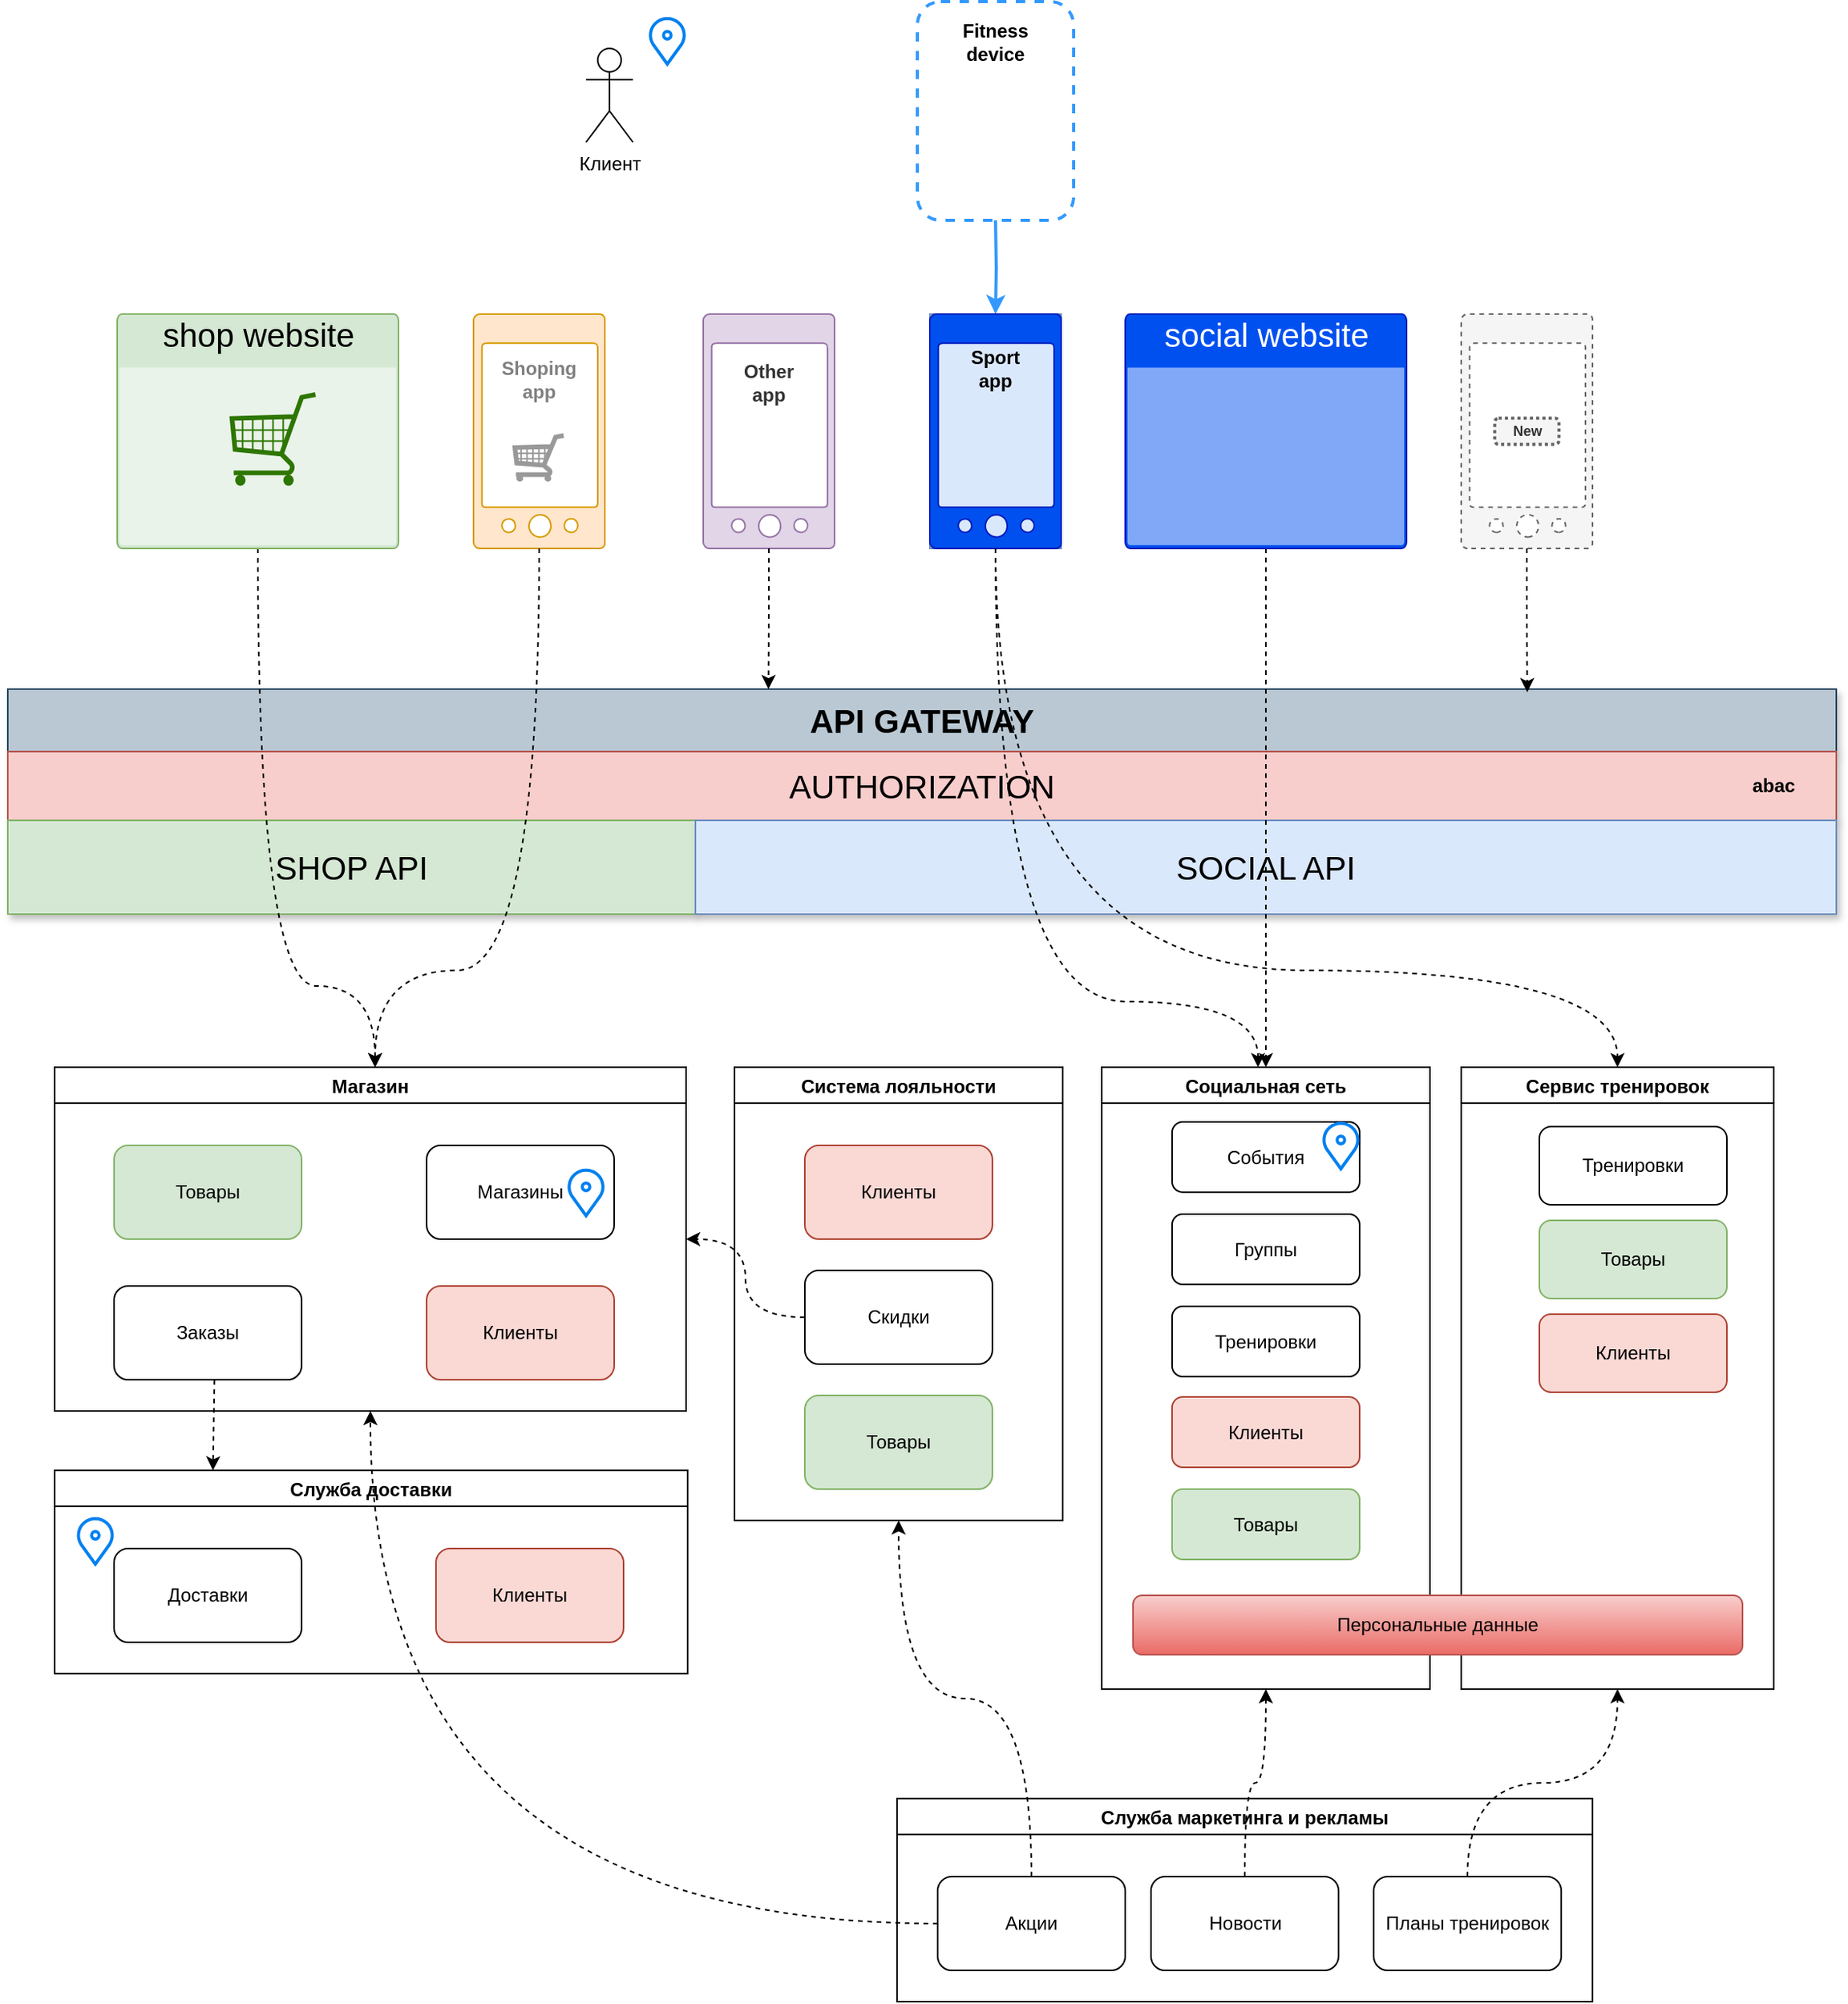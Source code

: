 <mxfile version="18.1.3" type="device"><diagram id="km2aPzKarYsjGaObqw-g" name="Page-1"><mxGraphModel dx="2370" dy="2439" grid="1" gridSize="10" guides="1" tooltips="1" connect="1" arrows="1" fold="1" page="1" pageScale="1" pageWidth="827" pageHeight="1169" math="0" shadow="0"><root><mxCell id="0"/><mxCell id="1" parent="0"/><mxCell id="oQaF1wmxW7hchd_J3lQQ-11" value="API GATEWAY" style="rounded=0;whiteSpace=wrap;html=1;fontSize=21;strokeWidth=1;fontStyle=1;fillColor=#bac8d3;strokeColor=#23445d;glass=0;shadow=1;" parent="1" vertex="1"><mxGeometry x="690" y="-720" width="1170" height="40" as="geometry"/></mxCell><mxCell id="KIQbv79X5-GWZ7YYnx-G-45" value="AUTHORIZATION" style="rounded=0;whiteSpace=wrap;html=1;shadow=1;glass=0;sketch=0;fontSize=21;strokeColor=#b85450;fillColor=#f8cecc;" parent="1" vertex="1"><mxGeometry x="690" y="-680" width="1170" height="44" as="geometry"/></mxCell><mxCell id="KIQbv79X5-GWZ7YYnx-G-48" value="SHOP API" style="rounded=0;whiteSpace=wrap;html=1;shadow=1;glass=0;sketch=0;fontSize=21;strokeColor=#82b366;fillColor=#d5e8d4;" parent="1" vertex="1"><mxGeometry x="690" y="-636" width="440" height="60" as="geometry"/></mxCell><mxCell id="KIQbv79X5-GWZ7YYnx-G-49" value="SOCIAL API" style="rounded=0;whiteSpace=wrap;html=1;shadow=1;glass=0;sketch=0;fontSize=21;strokeColor=#6c8ebf;fillColor=#dae8fc;" parent="1" vertex="1"><mxGeometry x="1130" y="-636" width="730" height="60" as="geometry"/></mxCell><mxCell id="oQaF1wmxW7hchd_J3lQQ-5" style="edgeStyle=orthogonalEdgeStyle;rounded=0;orthogonalLoop=1;jettySize=auto;html=1;fontColor=none;strokeWidth=2;strokeColor=#3399FF;" parent="1" target="oQaF1wmxW7hchd_J3lQQ-18" edge="1"><mxGeometry relative="1" as="geometry"><mxPoint x="1322" y="-1020" as="sourcePoint"/><mxPoint x="1321" y="-960" as="targetPoint"/></mxGeometry></mxCell><mxCell id="oQaF1wmxW7hchd_J3lQQ-6" value="" style="group;strokeColor=#3399FF;dashed=1;rounded=1;glass=0;sketch=0;perimeterSpacing=6;strokeWidth=2;" parent="1" vertex="1" connectable="0"><mxGeometry x="1272" y="-1160" width="100" height="140" as="geometry"/></mxCell><mxCell id="oQaF1wmxW7hchd_J3lQQ-7" value="&#10;&#10;&lt;span style=&quot;color: rgb(0, 0, 0); font-family: helvetica; font-size: 12px; font-style: normal; font-weight: 400; letter-spacing: normal; text-align: center; text-indent: 0px; text-transform: none; word-spacing: 0px; background-color: rgb(255, 255, 255); display: inline; float: none;&quot;&gt;Fitness device&lt;/span&gt;&#10;&#10;" style="shape=image;html=1;verticalAlign=top;verticalLabelPosition=bottom;labelBackgroundColor=#ffffff;imageAspect=0;aspect=fixed;image=https://cdn1.iconfinder.com/data/icons/dompicon-glyph-fitness-diet/256/fitband-sport-watch-fitness-diet-128.png;imageBackground=none;imageBorder=none;fontColor=none;noLabel=1;" parent="oQaF1wmxW7hchd_J3lQQ-6" vertex="1"><mxGeometry x="10" y="50" width="82" height="82" as="geometry"/></mxCell><mxCell id="oQaF1wmxW7hchd_J3lQQ-8" value="Fitness&lt;br&gt;device" style="text;html=1;strokeColor=none;fillColor=none;align=center;verticalAlign=middle;whiteSpace=wrap;rounded=0;fontSize=12;fontStyle=1" parent="oQaF1wmxW7hchd_J3lQQ-6" vertex="1"><mxGeometry x="20" y="11" width="60" height="30" as="geometry"/></mxCell><mxCell id="oQaF1wmxW7hchd_J3lQQ-12" value="" style="group" parent="1" vertex="1" connectable="0"><mxGeometry x="988" y="-960" width="84" height="150" as="geometry"/></mxCell><mxCell id="oQaF1wmxW7hchd_J3lQQ-13" value="" style="sketch=0;html=1;aspect=fixed;strokeColor=#d79b00;shadow=0;align=center;verticalAlign=top;fillColor=#ffe6cc;shape=mxgraph.gcp2.phone_android;fontSize=12;" parent="oQaF1wmxW7hchd_J3lQQ-12" vertex="1"><mxGeometry width="84" height="150" as="geometry"/></mxCell><mxCell id="oQaF1wmxW7hchd_J3lQQ-14" value="" style="verticalLabelPosition=bottom;shadow=0;dashed=0;align=center;html=1;verticalAlign=top;strokeWidth=1;shape=mxgraph.mockup.misc.shoppingCart;strokeColor=#999999;fontSize=12;fillColor=#B3B3B3;" parent="oQaF1wmxW7hchd_J3lQQ-12" vertex="1"><mxGeometry x="25.5" y="77" width="33" height="30" as="geometry"/></mxCell><mxCell id="oQaF1wmxW7hchd_J3lQQ-15" value="Shoping app" style="text;html=1;strokeColor=none;fillColor=none;align=center;verticalAlign=middle;whiteSpace=wrap;rounded=0;fontSize=12;fontStyle=1;fontColor=#808080;" parent="oQaF1wmxW7hchd_J3lQQ-12" vertex="1"><mxGeometry x="12" y="27" width="60" height="30" as="geometry"/></mxCell><mxCell id="oQaF1wmxW7hchd_J3lQQ-16" style="edgeStyle=orthogonalEdgeStyle;curved=1;rounded=0;orthogonalLoop=1;jettySize=auto;html=1;fontSize=12;dashed=1;" parent="1" source="oQaF1wmxW7hchd_J3lQQ-13" target="oQaF1wmxW7hchd_J3lQQ-39" edge="1"><mxGeometry relative="1" as="geometry"><Array as="points"><mxPoint x="1030" y="-540"/><mxPoint x="925" y="-540"/></Array></mxGeometry></mxCell><mxCell id="oQaF1wmxW7hchd_J3lQQ-17" value="" style="group;fontStyle=4;fillColor=#dae8fc;strokeColor=#6c8ebf;" parent="1" vertex="1" connectable="0"><mxGeometry x="1280" y="-960" width="84" height="150" as="geometry"/></mxCell><mxCell id="oQaF1wmxW7hchd_J3lQQ-18" value="" style="sketch=0;html=1;aspect=fixed;shadow=0;align=center;verticalAlign=top;shape=mxgraph.gcp2.phone_android;fontSize=12;fillColor=#0050ef;strokeColor=#001DBC;fontColor=#ffffff;" parent="oQaF1wmxW7hchd_J3lQQ-17" vertex="1"><mxGeometry width="84" height="150" as="geometry"/></mxCell><mxCell id="oQaF1wmxW7hchd_J3lQQ-19" value="" style="shape=image;html=1;verticalAlign=top;verticalLabelPosition=bottom;labelBackgroundColor=#ffffff;imageAspect=0;aspect=fixed;image=https://cdn0.iconfinder.com/data/icons/font-awesome-solid-vol-3/512/running-128.png;imageBorder=none;imageBackground=none;" parent="oQaF1wmxW7hchd_J3lQQ-17" vertex="1"><mxGeometry x="23" y="70" width="38" height="38" as="geometry"/></mxCell><mxCell id="oQaF1wmxW7hchd_J3lQQ-20" value="Sport&lt;br&gt;app" style="text;html=1;strokeColor=none;fillColor=none;align=center;verticalAlign=middle;whiteSpace=wrap;rounded=0;fontSize=12;fontStyle=1" parent="oQaF1wmxW7hchd_J3lQQ-17" vertex="1"><mxGeometry x="12" y="20" width="60" height="30" as="geometry"/></mxCell><mxCell id="oQaF1wmxW7hchd_J3lQQ-21" style="edgeStyle=orthogonalEdgeStyle;rounded=0;orthogonalLoop=1;jettySize=auto;html=1;fontColor=#808080;fillColor=default;curved=1;dashed=1;" parent="1" source="oQaF1wmxW7hchd_J3lQQ-18" target="KIQbv79X5-GWZ7YYnx-G-3" edge="1"><mxGeometry relative="1" as="geometry"><Array as="points"><mxPoint x="1322" y="-520"/><mxPoint x="1490" y="-520"/></Array><mxPoint x="1540" y="-470" as="targetPoint"/></mxGeometry></mxCell><mxCell id="oQaF1wmxW7hchd_J3lQQ-22" value="" style="group" parent="1" vertex="1" connectable="0"><mxGeometry x="1135" y="-960" width="84" height="150" as="geometry"/></mxCell><mxCell id="oQaF1wmxW7hchd_J3lQQ-23" value="" style="sketch=0;html=1;aspect=fixed;strokeColor=#9673a6;shadow=0;align=center;verticalAlign=top;fillColor=#e1d5e7;shape=mxgraph.gcp2.phone_android;fontSize=12;" parent="oQaF1wmxW7hchd_J3lQQ-22" vertex="1"><mxGeometry width="84" height="150" as="geometry"/></mxCell><mxCell id="oQaF1wmxW7hchd_J3lQQ-24" value="" style="shape=image;html=1;verticalAlign=top;verticalLabelPosition=bottom;labelBackgroundColor=#ffffff;imageAspect=0;aspect=fixed;image=https://cdn1.iconfinder.com/data/icons/heroicons-ui/24/cube-128.png;shadow=0;dashed=0;fontFamily=Helvetica;fontSize=12;fontColor=default;align=center;strokeColor=#999999;strokeWidth=1;fillColor=#B3B3B3;imageBackground=none;imageBorder=none;" parent="oQaF1wmxW7hchd_J3lQQ-22" vertex="1"><mxGeometry x="25.5" y="74" width="33" height="30" as="geometry"/></mxCell><mxCell id="oQaF1wmxW7hchd_J3lQQ-25" value="Other&lt;br&gt;app" style="text;html=1;strokeColor=none;fillColor=none;align=center;verticalAlign=middle;whiteSpace=wrap;rounded=0;fontSize=12;fontStyle=1;fontColor=#333333;" parent="oQaF1wmxW7hchd_J3lQQ-22" vertex="1"><mxGeometry x="12" y="29" width="60" height="30" as="geometry"/></mxCell><mxCell id="oQaF1wmxW7hchd_J3lQQ-26" style="edgeStyle=orthogonalEdgeStyle;rounded=0;orthogonalLoop=1;jettySize=auto;html=1;fontColor=none;strokeColor=#000000;strokeWidth=1;curved=1;dashed=1;entryX=0.416;entryY=0;entryDx=0;entryDy=0;entryPerimeter=0;" parent="1" source="oQaF1wmxW7hchd_J3lQQ-23" target="oQaF1wmxW7hchd_J3lQQ-11" edge="1"><mxGeometry relative="1" as="geometry"><Array as="points"/><mxPoint x="1177" y="-590" as="targetPoint"/></mxGeometry></mxCell><mxCell id="oQaF1wmxW7hchd_J3lQQ-27" style="edgeStyle=orthogonalEdgeStyle;rounded=0;orthogonalLoop=1;jettySize=auto;html=1;fontSize=9;fontColor=#FF1100;dashed=1;entryX=0.831;entryY=0.05;entryDx=0;entryDy=0;entryPerimeter=0;" parent="1" source="oQaF1wmxW7hchd_J3lQQ-30" target="oQaF1wmxW7hchd_J3lQQ-11" edge="1"><mxGeometry relative="1" as="geometry"><mxPoint x="1300" y="-830" as="sourcePoint"/><mxPoint x="1680" y="-730" as="targetPoint"/></mxGeometry></mxCell><mxCell id="oQaF1wmxW7hchd_J3lQQ-28" value="" style="group" parent="1" vertex="1" connectable="0"><mxGeometry x="1620" y="-960" width="84" height="150" as="geometry"/></mxCell><mxCell id="oQaF1wmxW7hchd_J3lQQ-29" value="New" style="dashed=1;html=1;rounded=1;fillColor=#f5f5f5;strokeColor=#666666;fontSize=9;align=center;fontStyle=1;strokeWidth=2;dashPattern=1 1;fontColor=#333333;" parent="oQaF1wmxW7hchd_J3lQQ-28" vertex="1"><mxGeometry x="21.437" y="66.667" width="41.135" height="16.667" as="geometry"/></mxCell><mxCell id="oQaF1wmxW7hchd_J3lQQ-30" value="" style="sketch=0;html=1;aspect=fixed;strokeColor=#666666;shadow=0;align=center;verticalAlign=top;fillColor=#f5f5f5;shape=mxgraph.gcp2.phone_android;fontSize=12;dashed=1;fontColor=#333333;" parent="1" vertex="1"><mxGeometry x="1620" y="-960" width="84" height="150" as="geometry"/></mxCell><mxCell id="oQaF1wmxW7hchd_J3lQQ-34" value="abac" style="text;html=1;strokeColor=none;fillColor=none;align=center;verticalAlign=middle;whiteSpace=wrap;rounded=0;fontStyle=1" parent="1" vertex="1"><mxGeometry x="1790" y="-673" width="60" height="30" as="geometry"/></mxCell><mxCell id="oQaF1wmxW7hchd_J3lQQ-39" value="Магазин" style="swimlane;" parent="1" vertex="1"><mxGeometry x="720" y="-478" width="404" height="220" as="geometry"/></mxCell><mxCell id="oQaF1wmxW7hchd_J3lQQ-38" value="Товары" style="rounded=1;whiteSpace=wrap;html=1;fillColor=#d5e8d4;strokeColor=#82b366;" parent="oQaF1wmxW7hchd_J3lQQ-39" vertex="1"><mxGeometry x="38" y="50" width="120" height="60" as="geometry"/></mxCell><mxCell id="oQaF1wmxW7hchd_J3lQQ-40" value="Заказы" style="rounded=1;whiteSpace=wrap;html=1;" parent="oQaF1wmxW7hchd_J3lQQ-39" vertex="1"><mxGeometry x="38" y="140" width="120" height="60" as="geometry"/></mxCell><mxCell id="oQaF1wmxW7hchd_J3lQQ-41" value="Магазины" style="rounded=1;whiteSpace=wrap;html=1;" parent="oQaF1wmxW7hchd_J3lQQ-39" vertex="1"><mxGeometry x="238" y="50" width="120" height="60" as="geometry"/></mxCell><mxCell id="oQaF1wmxW7hchd_J3lQQ-42" value="" style="html=1;verticalLabelPosition=bottom;align=center;labelBackgroundColor=#ffffff;verticalAlign=top;strokeWidth=2;strokeColor=#0080F0;shadow=0;dashed=0;shape=mxgraph.ios7.icons.location;" parent="oQaF1wmxW7hchd_J3lQQ-39" vertex="1"><mxGeometry x="328" y="65" width="24" height="30" as="geometry"/></mxCell><mxCell id="KIQbv79X5-GWZ7YYnx-G-22" value="Клиенты" style="rounded=1;whiteSpace=wrap;html=1;fillColor=#fad9d5;strokeColor=#ae4132;" parent="oQaF1wmxW7hchd_J3lQQ-39" vertex="1"><mxGeometry x="238" y="140" width="120" height="60" as="geometry"/></mxCell><mxCell id="oQaF1wmxW7hchd_J3lQQ-44" value="" style="html=1;verticalLabelPosition=bottom;align=center;labelBackgroundColor=#ffffff;verticalAlign=top;strokeWidth=2;strokeColor=#0080F0;shadow=0;dashed=0;shape=mxgraph.ios7.icons.location;" parent="1" vertex="1"><mxGeometry x="1100" y="-1150" width="24" height="30" as="geometry"/></mxCell><mxCell id="oQaF1wmxW7hchd_J3lQQ-45" value="Клиент" style="shape=umlActor;verticalLabelPosition=bottom;verticalAlign=top;html=1;outlineConnect=0;" parent="1" vertex="1"><mxGeometry x="1060" y="-1130" width="30" height="60" as="geometry"/></mxCell><mxCell id="KIQbv79X5-GWZ7YYnx-G-2" value="Служба доставки" style="swimlane;" parent="1" vertex="1"><mxGeometry x="720" y="-220" width="405" height="130" as="geometry"/></mxCell><mxCell id="KIQbv79X5-GWZ7YYnx-G-26" value="Доставки" style="rounded=1;whiteSpace=wrap;html=1;" parent="KIQbv79X5-GWZ7YYnx-G-2" vertex="1"><mxGeometry x="38" y="50" width="120" height="60" as="geometry"/></mxCell><mxCell id="KIQbv79X5-GWZ7YYnx-G-28" value="Клиенты" style="rounded=1;whiteSpace=wrap;html=1;fillColor=#fad9d5;strokeColor=#ae4132;" parent="KIQbv79X5-GWZ7YYnx-G-2" vertex="1"><mxGeometry x="244" y="50" width="120" height="60" as="geometry"/></mxCell><mxCell id="fFDm-wvsLKqddTAUeHlE-24" value="" style="html=1;verticalLabelPosition=bottom;align=center;labelBackgroundColor=#ffffff;verticalAlign=top;strokeWidth=2;strokeColor=#0080F0;shadow=0;dashed=0;shape=mxgraph.ios7.icons.location;" vertex="1" parent="KIQbv79X5-GWZ7YYnx-G-2"><mxGeometry x="14" y="30" width="24" height="30" as="geometry"/></mxCell><mxCell id="KIQbv79X5-GWZ7YYnx-G-3" value="Социальная сеть" style="swimlane;" parent="1" vertex="1"><mxGeometry x="1390" y="-478" width="210" height="398" as="geometry"/></mxCell><mxCell id="oQaF1wmxW7hchd_J3lQQ-35" value="Группы" style="rounded=1;whiteSpace=wrap;html=1;" parent="KIQbv79X5-GWZ7YYnx-G-3" vertex="1"><mxGeometry x="45" y="94" width="120" height="45" as="geometry"/></mxCell><mxCell id="oQaF1wmxW7hchd_J3lQQ-36" value="События" style="rounded=1;whiteSpace=wrap;html=1;" parent="KIQbv79X5-GWZ7YYnx-G-3" vertex="1"><mxGeometry x="45" y="35" width="120" height="45" as="geometry"/></mxCell><mxCell id="oQaF1wmxW7hchd_J3lQQ-43" value="" style="html=1;verticalLabelPosition=bottom;align=center;labelBackgroundColor=#ffffff;verticalAlign=top;strokeWidth=2;strokeColor=#0080F0;shadow=0;dashed=0;shape=mxgraph.ios7.icons.location;" parent="KIQbv79X5-GWZ7YYnx-G-3" vertex="1"><mxGeometry x="141" y="35" width="24" height="30" as="geometry"/></mxCell><mxCell id="KIQbv79X5-GWZ7YYnx-G-25" value="Клиенты" style="rounded=1;whiteSpace=wrap;html=1;fillColor=#fad9d5;strokeColor=#ae4132;" parent="KIQbv79X5-GWZ7YYnx-G-3" vertex="1"><mxGeometry x="45" y="211" width="120" height="45" as="geometry"/></mxCell><mxCell id="fFDm-wvsLKqddTAUeHlE-3" value="Тренировки" style="rounded=1;whiteSpace=wrap;html=1;" vertex="1" parent="KIQbv79X5-GWZ7YYnx-G-3"><mxGeometry x="45" y="153" width="120" height="45" as="geometry"/></mxCell><mxCell id="fFDm-wvsLKqddTAUeHlE-4" value="Товары" style="rounded=1;whiteSpace=wrap;html=1;fillColor=#d5e8d4;strokeColor=#82b366;" vertex="1" parent="KIQbv79X5-GWZ7YYnx-G-3"><mxGeometry x="45" y="270" width="120" height="45" as="geometry"/></mxCell><mxCell id="KIQbv79X5-GWZ7YYnx-G-4" value="Сервис тренировок" style="swimlane;" parent="1" vertex="1"><mxGeometry x="1620" y="-478" width="200" height="398" as="geometry"/></mxCell><mxCell id="oQaF1wmxW7hchd_J3lQQ-37" value="Тренировки" style="rounded=1;whiteSpace=wrap;html=1;" parent="KIQbv79X5-GWZ7YYnx-G-4" vertex="1"><mxGeometry x="50" y="38" width="120" height="50" as="geometry"/></mxCell><mxCell id="KIQbv79X5-GWZ7YYnx-G-24" value="Клиенты" style="rounded=1;whiteSpace=wrap;html=1;fillColor=#fad9d5;strokeColor=#ae4132;" parent="KIQbv79X5-GWZ7YYnx-G-4" vertex="1"><mxGeometry x="50" y="158" width="120" height="50" as="geometry"/></mxCell><mxCell id="fFDm-wvsLKqddTAUeHlE-2" value="Товары" style="rounded=1;whiteSpace=wrap;html=1;fillColor=#d5e8d4;strokeColor=#82b366;" vertex="1" parent="KIQbv79X5-GWZ7YYnx-G-4"><mxGeometry x="50" y="98" width="120" height="50" as="geometry"/></mxCell><mxCell id="KIQbv79X5-GWZ7YYnx-G-5" value="Система лояльности" style="swimlane;" parent="1" vertex="1"><mxGeometry x="1155" y="-478" width="210" height="290" as="geometry"/></mxCell><mxCell id="KIQbv79X5-GWZ7YYnx-G-7" value="Скидки" style="rounded=1;whiteSpace=wrap;html=1;" parent="KIQbv79X5-GWZ7YYnx-G-5" vertex="1"><mxGeometry x="45" y="130" width="120" height="60" as="geometry"/></mxCell><mxCell id="KIQbv79X5-GWZ7YYnx-G-23" value="Клиенты" style="rounded=1;whiteSpace=wrap;html=1;fillColor=#fad9d5;strokeColor=#ae4132;" parent="KIQbv79X5-GWZ7YYnx-G-5" vertex="1"><mxGeometry x="45" y="50" width="120" height="60" as="geometry"/></mxCell><mxCell id="KIQbv79X5-GWZ7YYnx-G-50" value="Товары" style="rounded=1;whiteSpace=wrap;html=1;fillColor=#d5e8d4;strokeColor=#82b366;" parent="KIQbv79X5-GWZ7YYnx-G-5" vertex="1"><mxGeometry x="45" y="210" width="120" height="60" as="geometry"/></mxCell><mxCell id="KIQbv79X5-GWZ7YYnx-G-8" style="edgeStyle=orthogonalEdgeStyle;rounded=0;orthogonalLoop=1;jettySize=auto;html=1;entryX=0.5;entryY=0;entryDx=0;entryDy=0;curved=1;dashed=1;" parent="1" source="oQaF1wmxW7hchd_J3lQQ-18" target="KIQbv79X5-GWZ7YYnx-G-4" edge="1"><mxGeometry relative="1" as="geometry"><Array as="points"><mxPoint x="1322" y="-540"/><mxPoint x="1720" y="-540"/></Array></mxGeometry></mxCell><mxCell id="KIQbv79X5-GWZ7YYnx-G-11" value="Служба маркетинга и рекламы" style="swimlane;rounded=0;swimlaneFillColor=#FFFFFF;" parent="1" vertex="1"><mxGeometry x="1259" y="-10" width="445" height="130" as="geometry"/></mxCell><mxCell id="KIQbv79X5-GWZ7YYnx-G-12" value="Акции" style="rounded=1;whiteSpace=wrap;html=1;" parent="KIQbv79X5-GWZ7YYnx-G-11" vertex="1"><mxGeometry x="26" y="50" width="120" height="60" as="geometry"/></mxCell><mxCell id="KIQbv79X5-GWZ7YYnx-G-13" value="Новости" style="rounded=1;whiteSpace=wrap;html=1;" parent="KIQbv79X5-GWZ7YYnx-G-11" vertex="1"><mxGeometry x="162.5" y="50" width="120" height="60" as="geometry"/></mxCell><mxCell id="KIQbv79X5-GWZ7YYnx-G-14" value="Планы тренировок" style="rounded=1;whiteSpace=wrap;html=1;" parent="KIQbv79X5-GWZ7YYnx-G-11" vertex="1"><mxGeometry x="305" y="50" width="120" height="60" as="geometry"/></mxCell><mxCell id="KIQbv79X5-GWZ7YYnx-G-15" style="edgeStyle=orthogonalEdgeStyle;curved=1;rounded=0;orthogonalLoop=1;jettySize=auto;html=1;dashed=1;" parent="1" source="KIQbv79X5-GWZ7YYnx-G-14" target="KIQbv79X5-GWZ7YYnx-G-4" edge="1"><mxGeometry relative="1" as="geometry"/></mxCell><mxCell id="KIQbv79X5-GWZ7YYnx-G-16" style="edgeStyle=orthogonalEdgeStyle;curved=1;rounded=0;orthogonalLoop=1;jettySize=auto;html=1;dashed=1;" parent="1" source="KIQbv79X5-GWZ7YYnx-G-12" target="KIQbv79X5-GWZ7YYnx-G-5" edge="1"><mxGeometry relative="1" as="geometry"/></mxCell><mxCell id="KIQbv79X5-GWZ7YYnx-G-17" style="edgeStyle=orthogonalEdgeStyle;curved=1;rounded=0;orthogonalLoop=1;jettySize=auto;html=1;dashed=1;entryX=0.5;entryY=1;entryDx=0;entryDy=0;" parent="1" source="KIQbv79X5-GWZ7YYnx-G-12" target="oQaF1wmxW7hchd_J3lQQ-39" edge="1"><mxGeometry relative="1" as="geometry"/></mxCell><mxCell id="KIQbv79X5-GWZ7YYnx-G-18" style="edgeStyle=orthogonalEdgeStyle;curved=1;rounded=0;orthogonalLoop=1;jettySize=auto;html=1;entryX=0.5;entryY=1;entryDx=0;entryDy=0;dashed=1;" parent="1" source="KIQbv79X5-GWZ7YYnx-G-13" target="KIQbv79X5-GWZ7YYnx-G-3" edge="1"><mxGeometry relative="1" as="geometry"/></mxCell><mxCell id="KIQbv79X5-GWZ7YYnx-G-19" style="rounded=0;orthogonalLoop=1;jettySize=auto;html=1;dashed=1;entryX=0.25;entryY=0;entryDx=0;entryDy=0;exitX=0.535;exitY=1.003;exitDx=0;exitDy=0;exitPerimeter=0;" parent="1" source="oQaF1wmxW7hchd_J3lQQ-40" target="KIQbv79X5-GWZ7YYnx-G-2" edge="1"><mxGeometry relative="1" as="geometry"/></mxCell><mxCell id="KIQbv79X5-GWZ7YYnx-G-20" style="edgeStyle=orthogonalEdgeStyle;curved=1;rounded=0;orthogonalLoop=1;jettySize=auto;html=1;dashed=1;" parent="1" source="KIQbv79X5-GWZ7YYnx-G-7" target="oQaF1wmxW7hchd_J3lQQ-39" edge="1"><mxGeometry relative="1" as="geometry"/></mxCell><mxCell id="KIQbv79X5-GWZ7YYnx-G-36" style="edgeStyle=orthogonalEdgeStyle;curved=1;rounded=0;orthogonalLoop=1;jettySize=auto;html=1;dashed=1;" parent="1" source="KIQbv79X5-GWZ7YYnx-G-39" target="KIQbv79X5-GWZ7YYnx-G-3" edge="1"><mxGeometry relative="1" as="geometry"><mxPoint x="1495.1" y="-810" as="sourcePoint"/></mxGeometry></mxCell><mxCell id="KIQbv79X5-GWZ7YYnx-G-39" value="&lt;font style=&quot;font-size: 21px;&quot;&gt;social website&lt;/font&gt;" style="html=1;strokeColor=#001DBC;fillColor=#0050ef;labelPosition=center;verticalLabelPosition=middle;verticalAlign=top;align=center;fontSize=12;outlineConnect=0;spacingTop=-6;sketch=0;shape=mxgraph.sitemap.page;rounded=0;fontColor=#ffffff;" parent="1" vertex="1"><mxGeometry x="1405" y="-960" width="180" height="150" as="geometry"/></mxCell><mxCell id="KIQbv79X5-GWZ7YYnx-G-41" style="edgeStyle=orthogonalEdgeStyle;curved=1;rounded=0;orthogonalLoop=1;jettySize=auto;html=1;fontSize=21;dashed=1;" parent="1" source="KIQbv79X5-GWZ7YYnx-G-40" target="oQaF1wmxW7hchd_J3lQQ-39" edge="1"><mxGeometry relative="1" as="geometry"><Array as="points"><mxPoint x="850" y="-530"/><mxPoint x="925" y="-530"/></Array></mxGeometry></mxCell><mxCell id="KIQbv79X5-GWZ7YYnx-G-40" value="&lt;font style=&quot;font-size: 21px;&quot;&gt;shop website&lt;/font&gt;" style="html=1;strokeColor=#82b366;fillColor=#d5e8d4;labelPosition=center;verticalLabelPosition=middle;verticalAlign=top;align=center;fontSize=12;outlineConnect=0;spacingTop=-6;sketch=0;shape=mxgraph.sitemap.page;rounded=0;" parent="1" vertex="1"><mxGeometry x="760" y="-960" width="180" height="150" as="geometry"/></mxCell><mxCell id="KIQbv79X5-GWZ7YYnx-G-42" value="" style="verticalLabelPosition=bottom;shadow=0;dashed=0;align=center;html=1;verticalAlign=top;strokeWidth=1;shape=mxgraph.mockup.misc.shoppingCart;strokeColor=#2D7600;fontSize=12;fillColor=#60a917;fontColor=#ffffff;" parent="1" vertex="1"><mxGeometry x="831.75" y="-910" width="56.5" height="60" as="geometry"/></mxCell><mxCell id="KIQbv79X5-GWZ7YYnx-G-44" value="" style="shape=image;html=1;verticalAlign=top;verticalLabelPosition=bottom;labelBackgroundColor=#ffffff;imageAspect=0;aspect=fixed;image=https://cdn4.iconfinder.com/data/icons/corona-virus-5/32/social_distinc-128.png;rounded=0;fontSize=21;strokeColor=default;fillColor=#42D6C2;gradientColor=none;imageBorder=none;imageBackground=none;sketch=0;" parent="1" vertex="1"><mxGeometry x="1457.5" y="-910" width="75" height="75" as="geometry"/></mxCell><mxCell id="KIQbv79X5-GWZ7YYnx-G-38" value="Персональные данные" style="rounded=1;whiteSpace=wrap;html=1;fillColor=#f8cecc;gradientColor=#ea6b66;strokeColor=#b85450;" parent="1" vertex="1"><mxGeometry x="1410" y="-140" width="390" height="38" as="geometry"/></mxCell></root></mxGraphModel></diagram></mxfile>